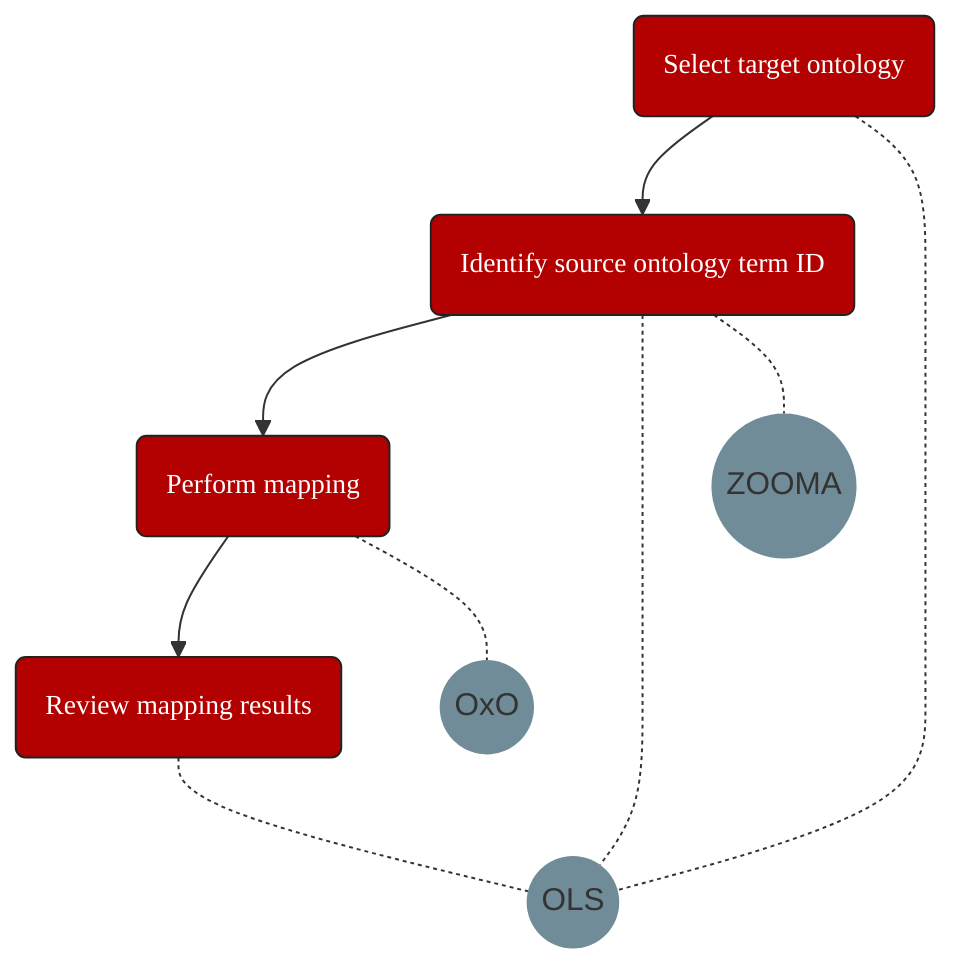 graph TB
    A(Identify source ontology term ID)
    B(Select target ontology)
    C(Perform mapping)
    D(Review mapping results)

    B-->A
    A-->C
    C-->D

    E((OLS))
    F((ZOOMA))
    G((OxO))

    A-.-E
    A-.-F
    B-.-E
    D-.-E
    C-.-G

    style A font-family:avenir,font-size:14px,fill:#B30000,stroke:#222,color:#fff,stroke-width:1px
    style B font-family:avenir,font-size:14px,fill:#B30000,stroke:#222,color:#fff,stroke-width:1px
    style C font-family:avenir,font-size:14px,fill:#B30000,stroke:#222,color:#fff,stroke-width:1px
    style D font-family:avenir,font-size:14px,fill:#B30000,stroke:#222,color:#fff,stroke-width:1px


    style E fill:#708c98 ,stroke-width:0px
    style F fill:#708c98 ,stroke-width:0px
    style G fill:#708c98 ,stroke-width:0px